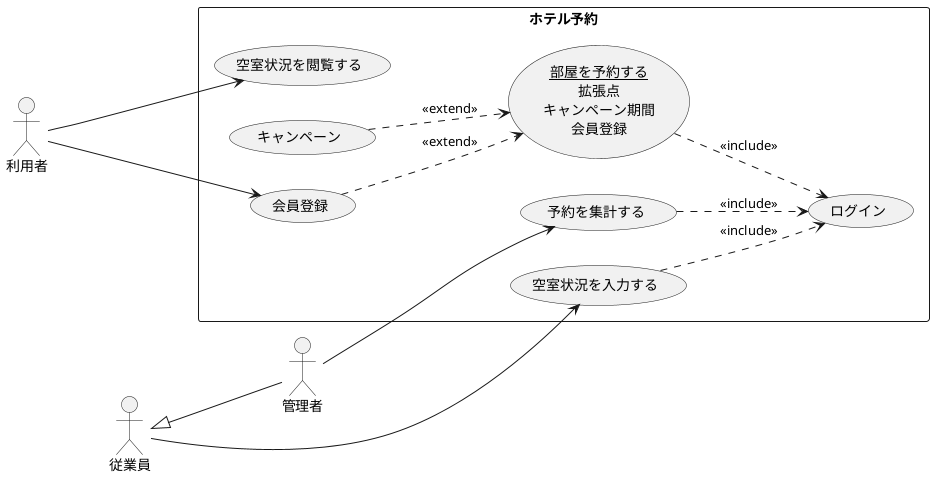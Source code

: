 @startuml ユースケース図
left to right direction
actor 利用者
actor 従業員
actor 管理者
rectangle ホテル予約{
usecase 空室状況を閲覧する as a
usecase (<u>部屋を予約する</u>\n拡張点\nキャンペーン期間\n会員登録) as b
usecase 空室状況を入力する as c
usecase 予約を集計する as d
usecase キャンペーン
usecase ログイン
usecase 会員登録
}
利用者 ---> 会員登録
利用者 ---> a
従業員 --> c
管理者 --> d
キャンペーン ..> b : <<extend>>
会員登録 ..> b : <<extend>>
b ..> ログイン : << include >>
c ..> ログイン : << include >>
d ..> ログイン : << include >>
従業員 <|-- 管理者
@enduml